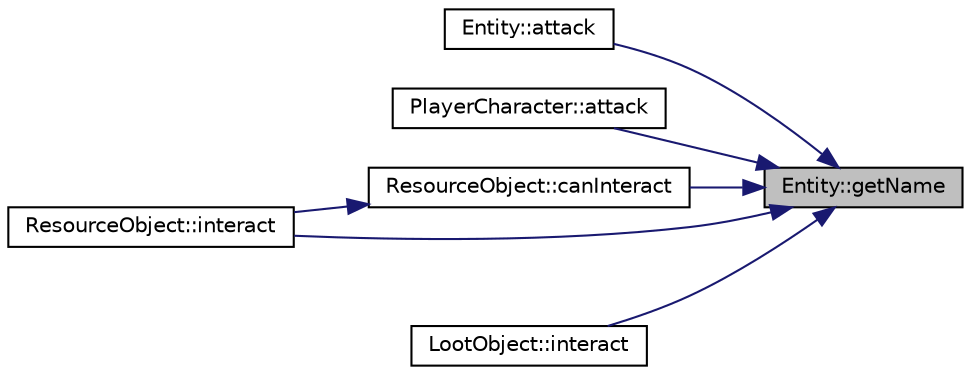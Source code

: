 digraph "Entity::getName"
{
 // LATEX_PDF_SIZE
  edge [fontname="Helvetica",fontsize="10",labelfontname="Helvetica",labelfontsize="10"];
  node [fontname="Helvetica",fontsize="10",shape=record];
  rankdir="RL";
  Node1 [label="Entity::getName",height=0.2,width=0.4,color="black", fillcolor="grey75", style="filled", fontcolor="black",tooltip="Get the name of this entity."];
  Node1 -> Node2 [dir="back",color="midnightblue",fontsize="10",style="solid",fontname="Helvetica"];
  Node2 [label="Entity::attack",height=0.2,width=0.4,color="black", fillcolor="white", style="filled",URL="$classEntity.html#a47790391860583a3c1c41dd5f8e532e6",tooltip="Perform an attack on target entity."];
  Node1 -> Node3 [dir="back",color="midnightblue",fontsize="10",style="solid",fontname="Helvetica"];
  Node3 [label="PlayerCharacter::attack",height=0.2,width=0.4,color="black", fillcolor="white", style="filled",URL="$classPlayerCharacter.html#a48c9398c4d91b8adb78a7fe2a8ad9ddf",tooltip="Performs player's attack on target entity. Calculates hit chance and damage, and on succesful hit app..."];
  Node1 -> Node4 [dir="back",color="midnightblue",fontsize="10",style="solid",fontname="Helvetica"];
  Node4 [label="ResourceObject::canInteract",height=0.2,width=0.4,color="black", fillcolor="white", style="filled",URL="$classResourceObject.html#aef108c1b74c650c9a0c0bfcb5d25d8c5",tooltip="Check if the entity can interact with the object."];
  Node4 -> Node5 [dir="back",color="midnightblue",fontsize="10",style="solid",fontname="Helvetica"];
  Node5 [label="ResourceObject::interact",height=0.2,width=0.4,color="black", fillcolor="white", style="filled",URL="$classResourceObject.html#aaee08d1b37836242c2ede45abbf7df71",tooltip="Interact with the object."];
  Node1 -> Node6 [dir="back",color="midnightblue",fontsize="10",style="solid",fontname="Helvetica"];
  Node6 [label="LootObject::interact",height=0.2,width=0.4,color="black", fillcolor="white", style="filled",URL="$classLootObject.html#a4ef8634a19756ec50a158923bab05fc7",tooltip="Interact with the object."];
  Node1 -> Node5 [dir="back",color="midnightblue",fontsize="10",style="solid",fontname="Helvetica"];
}
